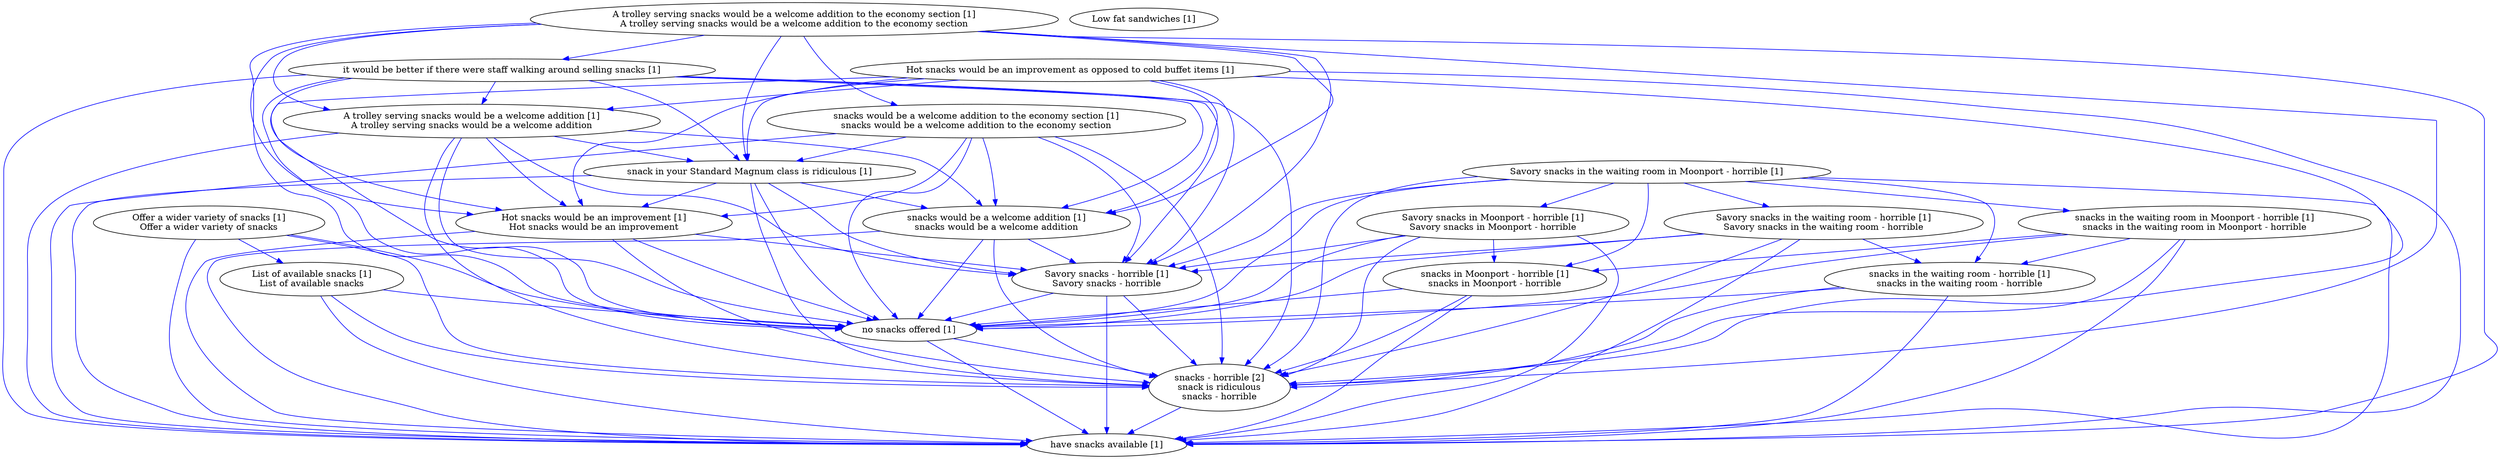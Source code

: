 digraph collapsedGraph {
"snacks - horrible [2]\nsnack is ridiculous\nsnacks - horrible""A trolley serving snacks would be a welcome addition to the economy section [1]\nA trolley serving snacks would be a welcome addition to the economy section""A trolley serving snacks would be a welcome addition [1]\nA trolley serving snacks would be a welcome addition""snacks would be a welcome addition [1]\nsnacks would be a welcome addition""snacks would be a welcome addition to the economy section [1]\nsnacks would be a welcome addition to the economy section""Hot snacks would be an improvement as opposed to cold buffet items [1]""Hot snacks would be an improvement [1]\nHot snacks would be an improvement""List of available snacks [1]\nList of available snacks""Low fat sandwiches [1]""Offer a wider variety of snacks [1]\nOffer a wider variety of snacks""Savory snacks in the waiting room in Moonport - horrible [1]""Savory snacks in Moonport - horrible [1]\nSavory snacks in Moonport - horrible""Savory snacks - horrible [1]\nSavory snacks - horrible""snacks in Moonport - horrible [1]\nsnacks in Moonport - horrible""Savory snacks in the waiting room - horrible [1]\nSavory snacks in the waiting room - horrible""snacks in the waiting room - horrible [1]\nsnacks in the waiting room - horrible""snacks in the waiting room in Moonport - horrible [1]\nsnacks in the waiting room in Moonport - horrible""have snacks available [1]""it would be better if there were staff walking around selling snacks [1]""no snacks offered [1]""snack in your Standard Magnum class is ridiculous [1]""snacks would be a welcome addition to the economy section [1]\nsnacks would be a welcome addition to the economy section" -> "snack in your Standard Magnum class is ridiculous [1]" [color=blue]
"snacks would be a welcome addition to the economy section [1]\nsnacks would be a welcome addition to the economy section" -> "Hot snacks would be an improvement [1]\nHot snacks would be an improvement" [color=blue]
"snacks would be a welcome addition to the economy section [1]\nsnacks would be a welcome addition to the economy section" -> "snacks - horrible [2]\nsnack is ridiculous\nsnacks - horrible" [color=blue]
"Savory snacks in the waiting room in Moonport - horrible [1]" -> "no snacks offered [1]" [color=blue]
"snacks would be a welcome addition to the economy section [1]\nsnacks would be a welcome addition to the economy section" -> "no snacks offered [1]" [color=blue]
"Hot snacks would be an improvement as opposed to cold buffet items [1]" -> "snacks - horrible [2]\nsnack is ridiculous\nsnacks - horrible" [color=blue]
"snacks would be a welcome addition [1]\nsnacks would be a welcome addition" -> "snacks - horrible [2]\nsnack is ridiculous\nsnacks - horrible" [color=blue]
"snacks would be a welcome addition [1]\nsnacks would be a welcome addition" -> "have snacks available [1]" [color=blue]
"snacks would be a welcome addition [1]\nsnacks would be a welcome addition" -> "Savory snacks - horrible [1]\nSavory snacks - horrible" [color=blue]
"snacks would be a welcome addition to the economy section [1]\nsnacks would be a welcome addition to the economy section" -> "Savory snacks - horrible [1]\nSavory snacks - horrible" [color=blue]
"snacks would be a welcome addition to the economy section [1]\nsnacks would be a welcome addition to the economy section" -> "have snacks available [1]" [color=blue]
"Savory snacks - horrible [1]\nSavory snacks - horrible" -> "snacks - horrible [2]\nsnack is ridiculous\nsnacks - horrible" [color=blue]
"A trolley serving snacks would be a welcome addition to the economy section [1]\nA trolley serving snacks would be a welcome addition to the economy section" -> "Savory snacks - horrible [1]\nSavory snacks - horrible" [color=blue]
"A trolley serving snacks would be a welcome addition to the economy section [1]\nA trolley serving snacks would be a welcome addition to the economy section" -> "it would be better if there were staff walking around selling snacks [1]" [color=blue]
"snack in your Standard Magnum class is ridiculous [1]" -> "have snacks available [1]" [color=blue]
"A trolley serving snacks would be a welcome addition to the economy section [1]\nA trolley serving snacks would be a welcome addition to the economy section" -> "snacks - horrible [2]\nsnack is ridiculous\nsnacks - horrible" [color=blue]
"Hot snacks would be an improvement as opposed to cold buffet items [1]" -> "have snacks available [1]" [color=blue]
"snack in your Standard Magnum class is ridiculous [1]" -> "Savory snacks - horrible [1]\nSavory snacks - horrible" [color=blue]
"Hot snacks would be an improvement as opposed to cold buffet items [1]" -> "A trolley serving snacks would be a welcome addition [1]\nA trolley serving snacks would be a welcome addition" [color=blue]
"snacks in the waiting room in Moonport - horrible [1]\nsnacks in the waiting room in Moonport - horrible" -> "have snacks available [1]" [color=blue]
"Hot snacks would be an improvement as opposed to cold buffet items [1]" -> "Savory snacks - horrible [1]\nSavory snacks - horrible" [color=blue]
"snack in your Standard Magnum class is ridiculous [1]" -> "snacks - horrible [2]\nsnack is ridiculous\nsnacks - horrible" [color=blue]
"A trolley serving snacks would be a welcome addition to the economy section [1]\nA trolley serving snacks would be a welcome addition to the economy section" -> "have snacks available [1]" [color=blue]
"it would be better if there were staff walking around selling snacks [1]" -> "have snacks available [1]" [color=blue]
"it would be better if there were staff walking around selling snacks [1]" -> "Savory snacks - horrible [1]\nSavory snacks - horrible" [color=blue]
"it would be better if there were staff walking around selling snacks [1]" -> "A trolley serving snacks would be a welcome addition [1]\nA trolley serving snacks would be a welcome addition" [color=blue]
"it would be better if there were staff walking around selling snacks [1]" -> "snacks - horrible [2]\nsnack is ridiculous\nsnacks - horrible" [color=blue]
"Savory snacks - horrible [1]\nSavory snacks - horrible" -> "no snacks offered [1]" [color=blue]
"Savory snacks in the waiting room in Moonport - horrible [1]" -> "have snacks available [1]" [color=blue]
"Savory snacks in the waiting room - horrible [1]\nSavory snacks in the waiting room - horrible" -> "snacks - horrible [2]\nsnack is ridiculous\nsnacks - horrible" [color=blue]
"Savory snacks in the waiting room - horrible [1]\nSavory snacks in the waiting room - horrible" -> "no snacks offered [1]" [color=blue]
"snacks in the waiting room - horrible [1]\nsnacks in the waiting room - horrible" -> "no snacks offered [1]" [color=blue]
"snacks in the waiting room - horrible [1]\nsnacks in the waiting room - horrible" -> "snacks - horrible [2]\nsnack is ridiculous\nsnacks - horrible" [color=blue]
"snack in your Standard Magnum class is ridiculous [1]" -> "no snacks offered [1]" [color=blue]
"snacks would be a welcome addition [1]\nsnacks would be a welcome addition" -> "no snacks offered [1]" [color=blue]
"snack in your Standard Magnum class is ridiculous [1]" -> "Hot snacks would be an improvement [1]\nHot snacks would be an improvement" [color=blue]
"snack in your Standard Magnum class is ridiculous [1]" -> "snacks would be a welcome addition [1]\nsnacks would be a welcome addition" [color=blue]
"it would be better if there were staff walking around selling snacks [1]" -> "Hot snacks would be an improvement [1]\nHot snacks would be an improvement" [color=blue]
"it would be better if there were staff walking around selling snacks [1]" -> "snacks would be a welcome addition [1]\nsnacks would be a welcome addition" [color=blue]
"it would be better if there were staff walking around selling snacks [1]" -> "snack in your Standard Magnum class is ridiculous [1]" [color=blue]
"Offer a wider variety of snacks [1]\nOffer a wider variety of snacks" -> "have snacks available [1]" [color=blue]
"snacks in Moonport - horrible [1]\nsnacks in Moonport - horrible" -> "snacks - horrible [2]\nsnack is ridiculous\nsnacks - horrible" [color=blue]
"it would be better if there were staff walking around selling snacks [1]" -> "no snacks offered [1]" [color=blue]
"A trolley serving snacks would be a welcome addition to the economy section [1]\nA trolley serving snacks would be a welcome addition to the economy section" -> "no snacks offered [1]" [color=blue]
"Savory snacks in the waiting room in Moonport - horrible [1]" -> "snacks - horrible [2]\nsnack is ridiculous\nsnacks - horrible" [color=blue]
"snacks in Moonport - horrible [1]\nsnacks in Moonport - horrible" -> "no snacks offered [1]" [color=blue]
"snacks in the waiting room in Moonport - horrible [1]\nsnacks in the waiting room in Moonport - horrible" -> "snacks - horrible [2]\nsnack is ridiculous\nsnacks - horrible" [color=blue]
"snacks in the waiting room in Moonport - horrible [1]\nsnacks in the waiting room in Moonport - horrible" -> "no snacks offered [1]" [color=blue]
"A trolley serving snacks would be a welcome addition to the economy section [1]\nA trolley serving snacks would be a welcome addition to the economy section" -> "Hot snacks would be an improvement [1]\nHot snacks would be an improvement" [color=blue]
"A trolley serving snacks would be a welcome addition to the economy section [1]\nA trolley serving snacks would be a welcome addition to the economy section" -> "snack in your Standard Magnum class is ridiculous [1]" [color=blue]
"Hot snacks would be an improvement [1]\nHot snacks would be an improvement" -> "no snacks offered [1]" [color=blue]
"Savory snacks in the waiting room - horrible [1]\nSavory snacks in the waiting room - horrible" -> "have snacks available [1]" [color=blue]
"Savory snacks in Moonport - horrible [1]\nSavory snacks in Moonport - horrible" -> "snacks - horrible [2]\nsnack is ridiculous\nsnacks - horrible" [color=blue]
"Savory snacks in Moonport - horrible [1]\nSavory snacks in Moonport - horrible" -> "no snacks offered [1]" [color=blue]
"no snacks offered [1]" -> "snacks - horrible [2]\nsnack is ridiculous\nsnacks - horrible" [color=blue]
"Offer a wider variety of snacks [1]\nOffer a wider variety of snacks" -> "List of available snacks [1]\nList of available snacks" [color=blue]
"Offer a wider variety of snacks [1]\nOffer a wider variety of snacks" -> "snacks - horrible [2]\nsnack is ridiculous\nsnacks - horrible" [color=blue]
"A trolley serving snacks would be a welcome addition [1]\nA trolley serving snacks would be a welcome addition" -> "no snacks offered [1]" [color=blue]
"List of available snacks [1]\nList of available snacks" -> "no snacks offered [1]" [color=blue]
"A trolley serving snacks would be a welcome addition [1]\nA trolley serving snacks would be a welcome addition" -> "snack in your Standard Magnum class is ridiculous [1]" [color=blue]
"A trolley serving snacks would be a welcome addition [1]\nA trolley serving snacks would be a welcome addition" -> "Hot snacks would be an improvement [1]\nHot snacks would be an improvement" [color=blue]
"Offer a wider variety of snacks [1]\nOffer a wider variety of snacks" -> "no snacks offered [1]" [color=blue]
"Hot snacks would be an improvement [1]\nHot snacks would be an improvement" -> "snacks - horrible [2]\nsnack is ridiculous\nsnacks - horrible" [color=blue]
"Hot snacks would be an improvement [1]\nHot snacks would be an improvement" -> "have snacks available [1]" [color=blue]
"Hot snacks would be an improvement [1]\nHot snacks would be an improvement" -> "Savory snacks - horrible [1]\nSavory snacks - horrible" [color=blue]
"snacks in the waiting room - horrible [1]\nsnacks in the waiting room - horrible" -> "have snacks available [1]" [color=blue]
"Savory snacks in Moonport - horrible [1]\nSavory snacks in Moonport - horrible" -> "have snacks available [1]" [color=blue]
"snacks - horrible [2]\nsnack is ridiculous\nsnacks - horrible" -> "have snacks available [1]" [color=blue]
"snacks in Moonport - horrible [1]\nsnacks in Moonport - horrible" -> "have snacks available [1]" [color=blue]
"List of available snacks [1]\nList of available snacks" -> "have snacks available [1]" [color=blue]
"Savory snacks - horrible [1]\nSavory snacks - horrible" -> "have snacks available [1]" [color=blue]
"Hot snacks would be an improvement as opposed to cold buffet items [1]" -> "snacks would be a welcome addition [1]\nsnacks would be a welcome addition" [color=blue]
"List of available snacks [1]\nList of available snacks" -> "snacks - horrible [2]\nsnack is ridiculous\nsnacks - horrible" [color=blue]
"Hot snacks would be an improvement as opposed to cold buffet items [1]" -> "snack in your Standard Magnum class is ridiculous [1]" [color=blue]
"A trolley serving snacks would be a welcome addition [1]\nA trolley serving snacks would be a welcome addition" -> "snacks - horrible [2]\nsnack is ridiculous\nsnacks - horrible" [color=blue]
"Hot snacks would be an improvement as opposed to cold buffet items [1]" -> "no snacks offered [1]" [color=blue]
"A trolley serving snacks would be a welcome addition [1]\nA trolley serving snacks would be a welcome addition" -> "have snacks available [1]" [color=blue]
"A trolley serving snacks would be a welcome addition [1]\nA trolley serving snacks would be a welcome addition" -> "Savory snacks - horrible [1]\nSavory snacks - horrible" [color=blue]
"A trolley serving snacks would be a welcome addition to the economy section [1]\nA trolley serving snacks would be a welcome addition to the economy section" -> "A trolley serving snacks would be a welcome addition [1]\nA trolley serving snacks would be a welcome addition" [color=blue]
"A trolley serving snacks would be a welcome addition [1]\nA trolley serving snacks would be a welcome addition" -> "snacks would be a welcome addition [1]\nsnacks would be a welcome addition" [color=blue]
"A trolley serving snacks would be a welcome addition to the economy section [1]\nA trolley serving snacks would be a welcome addition to the economy section" -> "snacks would be a welcome addition to the economy section [1]\nsnacks would be a welcome addition to the economy section" [color=blue]
"snacks would be a welcome addition to the economy section [1]\nsnacks would be a welcome addition to the economy section" -> "snacks would be a welcome addition [1]\nsnacks would be a welcome addition" [color=blue]
"A trolley serving snacks would be a welcome addition to the economy section [1]\nA trolley serving snacks would be a welcome addition to the economy section" -> "snacks would be a welcome addition [1]\nsnacks would be a welcome addition" [color=blue]
"Hot snacks would be an improvement as opposed to cold buffet items [1]" -> "Hot snacks would be an improvement [1]\nHot snacks would be an improvement" [color=blue]
"Savory snacks in the waiting room in Moonport - horrible [1]" -> "Savory snacks in Moonport - horrible [1]\nSavory snacks in Moonport - horrible" [color=blue]
"Savory snacks in Moonport - horrible [1]\nSavory snacks in Moonport - horrible" -> "Savory snacks - horrible [1]\nSavory snacks - horrible" [color=blue]
"Savory snacks in Moonport - horrible [1]\nSavory snacks in Moonport - horrible" -> "snacks in Moonport - horrible [1]\nsnacks in Moonport - horrible" [color=blue]
"Savory snacks in the waiting room in Moonport - horrible [1]" -> "Savory snacks in the waiting room - horrible [1]\nSavory snacks in the waiting room - horrible" [color=blue]
"Savory snacks in the waiting room - horrible [1]\nSavory snacks in the waiting room - horrible" -> "Savory snacks - horrible [1]\nSavory snacks - horrible" [color=blue]
"Savory snacks in the waiting room - horrible [1]\nSavory snacks in the waiting room - horrible" -> "snacks in the waiting room - horrible [1]\nsnacks in the waiting room - horrible" [color=blue]
"Savory snacks in the waiting room in Moonport - horrible [1]" -> "snacks in the waiting room in Moonport - horrible [1]\nsnacks in the waiting room in Moonport - horrible" [color=blue]
"snacks in the waiting room in Moonport - horrible [1]\nsnacks in the waiting room in Moonport - horrible" -> "snacks in Moonport - horrible [1]\nsnacks in Moonport - horrible" [color=blue]
"snacks in the waiting room in Moonport - horrible [1]\nsnacks in the waiting room in Moonport - horrible" -> "snacks in the waiting room - horrible [1]\nsnacks in the waiting room - horrible" [color=blue]
"Savory snacks in the waiting room in Moonport - horrible [1]" -> "snacks in Moonport - horrible [1]\nsnacks in Moonport - horrible" [color=blue]
"Savory snacks in the waiting room in Moonport - horrible [1]" -> "Savory snacks - horrible [1]\nSavory snacks - horrible" [color=blue]
"Savory snacks in the waiting room in Moonport - horrible [1]" -> "snacks in the waiting room - horrible [1]\nsnacks in the waiting room - horrible" [color=blue]
"no snacks offered [1]" -> "have snacks available [1]" [color=blue]
}